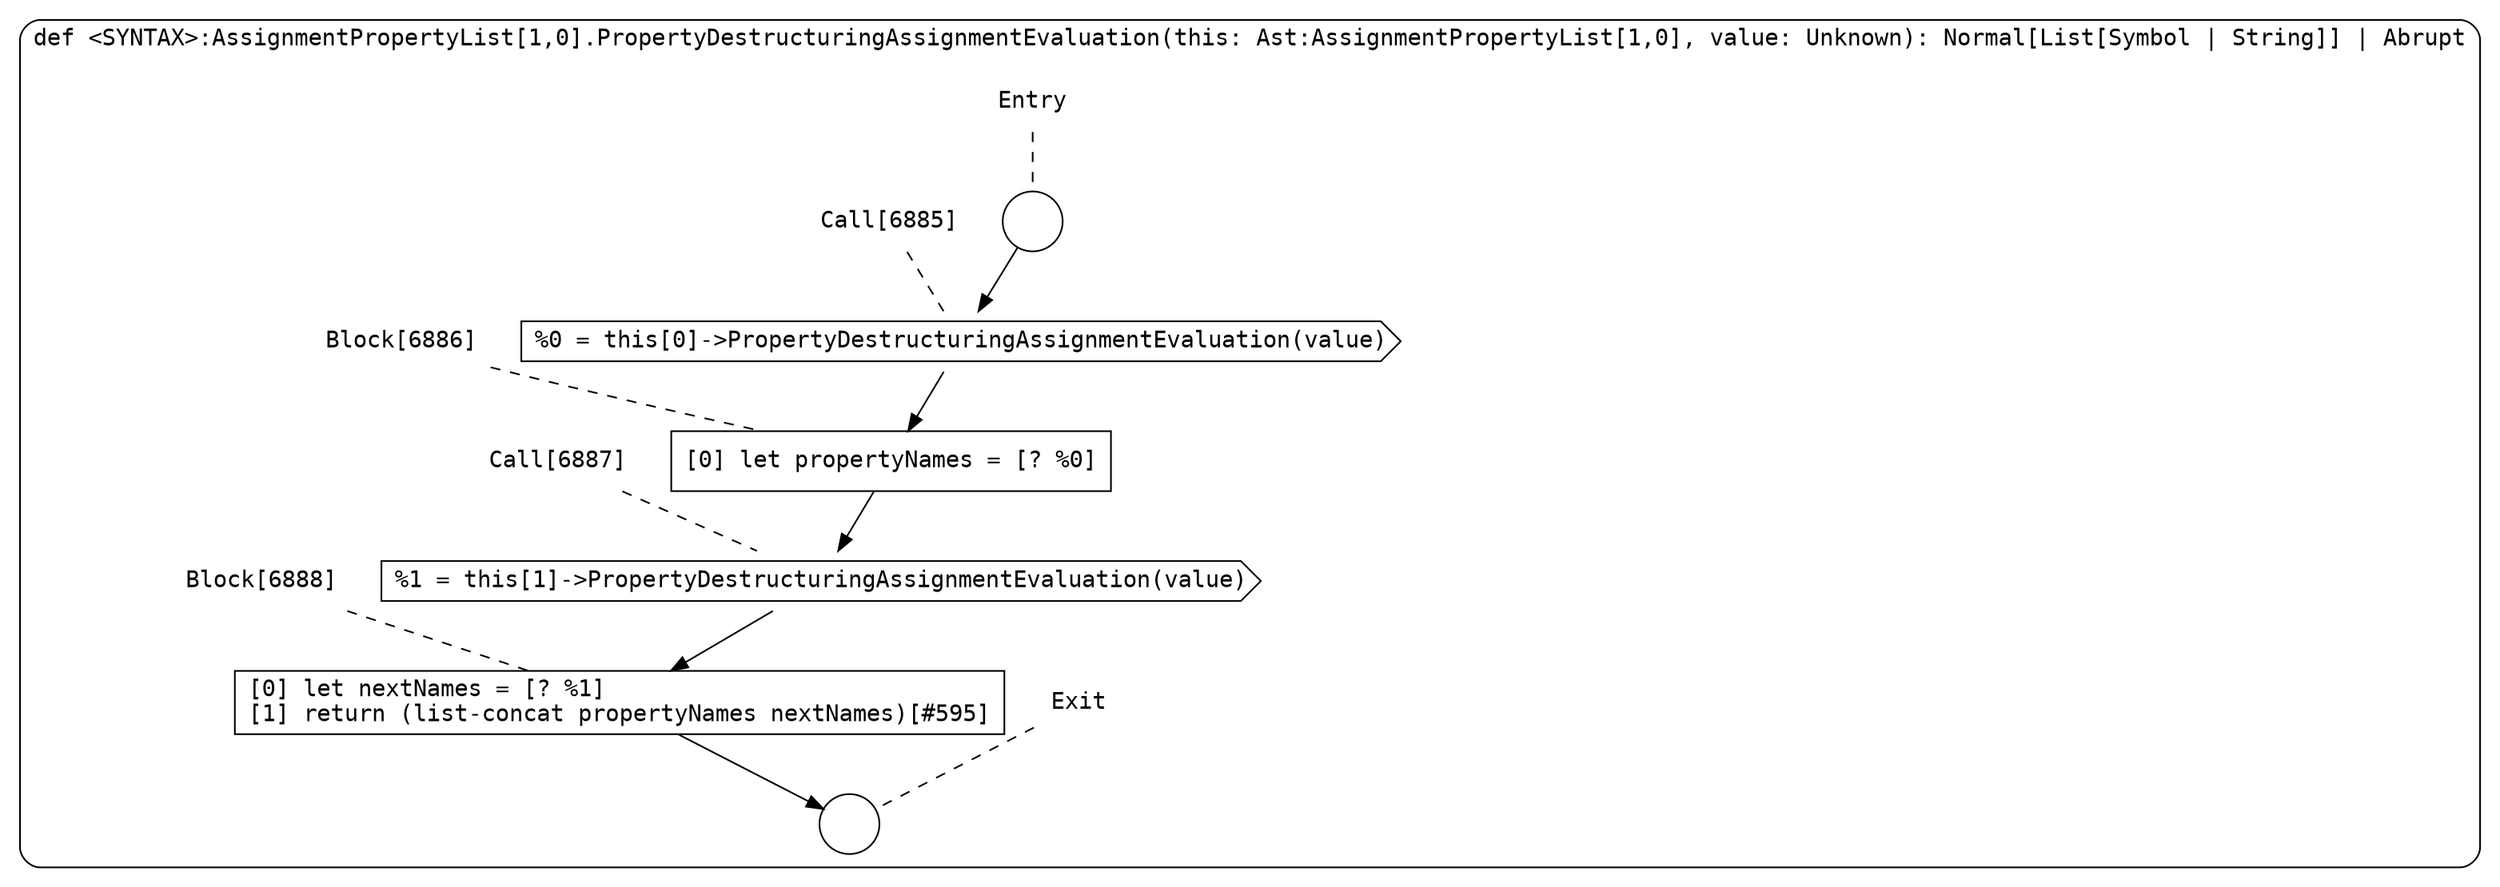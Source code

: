 digraph {
  graph [fontname = "Consolas"]
  node [fontname = "Consolas"]
  edge [fontname = "Consolas"]
  subgraph cluster1359 {
    label = "def <SYNTAX>:AssignmentPropertyList[1,0].PropertyDestructuringAssignmentEvaluation(this: Ast:AssignmentPropertyList[1,0], value: Unknown): Normal[List[Symbol | String]] | Abrupt"
    style = rounded
    cluster1359_entry_name [shape=none, label=<<font color="black">Entry</font>>]
    cluster1359_entry_name -> cluster1359_entry [arrowhead=none, color="black", style=dashed]
    cluster1359_entry [shape=circle label=" " color="black" fillcolor="white" style=filled]
    cluster1359_entry -> node6885 [color="black"]
    cluster1359_exit_name [shape=none, label=<<font color="black">Exit</font>>]
    cluster1359_exit_name -> cluster1359_exit [arrowhead=none, color="black", style=dashed]
    cluster1359_exit [shape=circle label=" " color="black" fillcolor="white" style=filled]
    node6885_name [shape=none, label=<<font color="black">Call[6885]</font>>]
    node6885_name -> node6885 [arrowhead=none, color="black", style=dashed]
    node6885 [shape=cds, label=<<font color="black">%0 = this[0]-&gt;PropertyDestructuringAssignmentEvaluation(value)</font>> color="black" fillcolor="white", style=filled]
    node6885 -> node6886 [color="black"]
    node6886_name [shape=none, label=<<font color="black">Block[6886]</font>>]
    node6886_name -> node6886 [arrowhead=none, color="black", style=dashed]
    node6886 [shape=box, label=<<font color="black">[0] let propertyNames = [? %0]<BR ALIGN="LEFT"/></font>> color="black" fillcolor="white", style=filled]
    node6886 -> node6887 [color="black"]
    node6887_name [shape=none, label=<<font color="black">Call[6887]</font>>]
    node6887_name -> node6887 [arrowhead=none, color="black", style=dashed]
    node6887 [shape=cds, label=<<font color="black">%1 = this[1]-&gt;PropertyDestructuringAssignmentEvaluation(value)</font>> color="black" fillcolor="white", style=filled]
    node6887 -> node6888 [color="black"]
    node6888_name [shape=none, label=<<font color="black">Block[6888]</font>>]
    node6888_name -> node6888 [arrowhead=none, color="black", style=dashed]
    node6888 [shape=box, label=<<font color="black">[0] let nextNames = [? %1]<BR ALIGN="LEFT"/>[1] return (list-concat propertyNames nextNames)[#595]<BR ALIGN="LEFT"/></font>> color="black" fillcolor="white", style=filled]
    node6888 -> cluster1359_exit [color="black"]
  }
}